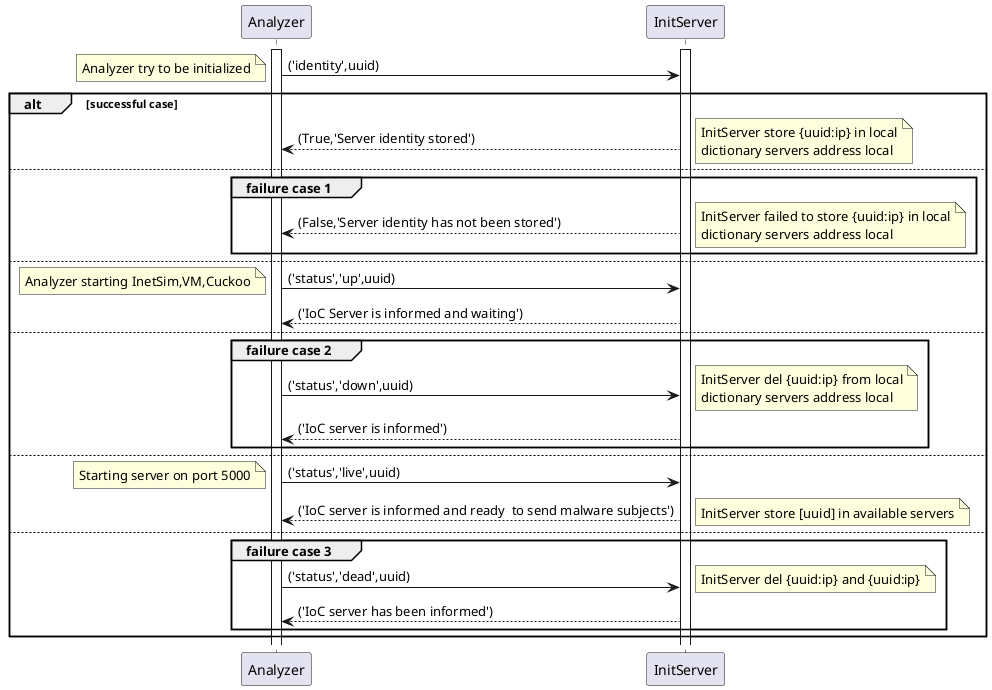 @startuml
activate Analyzer
activate InitServer
Analyzer->InitServer:('identity',uuid)
note left:Analyzer try to be initialized
alt successful case
    InitServer-->Analyzer:(True,'Server identity stored')
    note right:InitServer store {uuid:ip} in local\ndictionary servers address local
else
    group failure case 1
    InitServer-->Analyzer:(False,'Server identity has not been stored')
    note right:InitServer failed to store {uuid:ip} in local\ndictionary servers address local
    end

else
    activate Analyzer
    Analyzer->InitServer:('status','up',uuid)
    note left:Analyzer starting InetSim,VM,Cuckoo
    InitServer-->Analyzer:('IoC Server is informed and waiting')
else
    group failure case 2
    Analyzer->InitServer:('status','down',uuid)
    note right:InitServer del {uuid:ip} from local\ndictionary servers address local
    InitServer-->Analyzer:('IoC server is informed')
    end
else
    Analyzer->InitServer:('status','live',uuid)
    note left:Starting server on port 5000
    InitServer-->Analyzer:('IoC server is informed and ready  to send malware subjects')
    note right: InitServer store [uuid] in available servers
else
    group failure case 3
    Analyzer->InitServer:('status','dead',uuid)
    note right:InitServer del {uuid:ip} and {uuid:ip}
    InitServer-->Analyzer:('IoC server has been informed')
    end
end




@enduml
